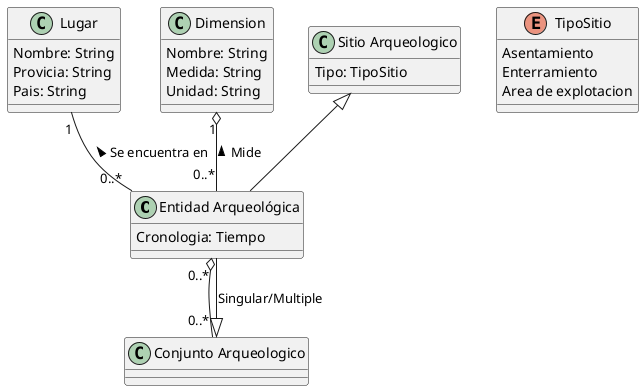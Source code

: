 @startuml

class EA as "Entidad Arqueológica" {
    Cronologia: Tiempo
}
class Lugar {
    Nombre: String
    Provicia: String
    Pais: String
}
class Dimension {
    Nombre: String
    Medida: String
    Unidad: String
}
class CA as "Conjunto Arqueologico" {}
class SA as "Sitio Arqueologico" {
    Tipo: TipoSitio
}
enum TipoSitio {
    Asentamiento
    Enterramiento
    Area de explotacion
}

Dimension "1" o-- "0..*" EA : < Mide
EA "0..*" o-- "0..*" CA
SA <|-- EA
CA <|-- EA : Singular/Multiple
Lugar "1" -- "0..*" EA : < Se encuentra en

@enduml
